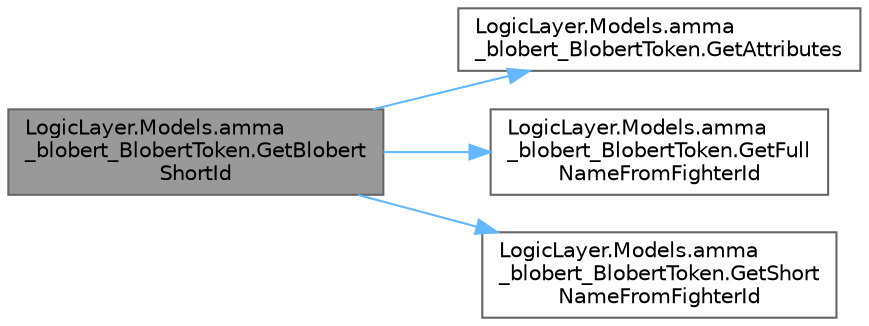 digraph "LogicLayer.Models.amma_blobert_BlobertToken.GetBlobertShortId"
{
 // LATEX_PDF_SIZE
  bgcolor="transparent";
  edge [fontname=Helvetica,fontsize=10,labelfontname=Helvetica,labelfontsize=10];
  node [fontname=Helvetica,fontsize=10,shape=box,height=0.2,width=0.4];
  rankdir="LR";
  Node1 [id="Node000001",label="LogicLayer.Models.amma\l_blobert_BlobertToken.GetBlobert\lShortId",height=0.2,width=0.4,color="gray40", fillcolor="grey60", style="filled", fontcolor="black",tooltip="Retrieves a short identifier for the Blobert."];
  Node1 -> Node2 [id="edge1_Node000001_Node000002",color="steelblue1",style="solid",tooltip=" "];
  Node2 [id="Node000002",label="LogicLayer.Models.amma\l_blobert_BlobertToken.GetAttributes",height=0.2,width=0.4,color="grey40", fillcolor="white", style="filled",URL="$class_logic_layer_1_1_models_1_1amma__blobert___blobert_token.html#a42be61c995b28d3c2f6a756d92231726",tooltip="Retrieves the attributes of the Blobert token."];
  Node1 -> Node3 [id="edge2_Node000001_Node000003",color="steelblue1",style="solid",tooltip=" "];
  Node3 [id="Node000003",label="LogicLayer.Models.amma\l_blobert_BlobertToken.GetFull\lNameFromFighterId",height=0.2,width=0.4,color="grey40", fillcolor="white", style="filled",URL="$class_logic_layer_1_1_models_1_1amma__blobert___blobert_token.html#ab54ad438138eba5f5c3175880514be9b",tooltip="Get the full name of each fighter."];
  Node1 -> Node4 [id="edge3_Node000001_Node000004",color="steelblue1",style="solid",tooltip=" "];
  Node4 [id="Node000004",label="LogicLayer.Models.amma\l_blobert_BlobertToken.GetShort\lNameFromFighterId",height=0.2,width=0.4,color="grey40", fillcolor="white", style="filled",URL="$class_logic_layer_1_1_models_1_1amma__blobert___blobert_token.html#a37a39362e9e70aee2d3e3f430ab18f79",tooltip="Get the short name of each fighter."];
}
